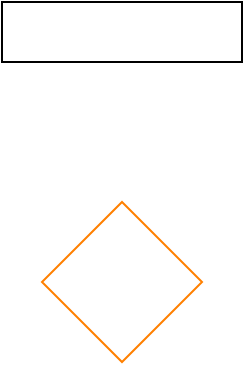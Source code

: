 <mxfile version="20.2.8" type="github">
  <diagram id="R2lEEEUBdFMjLlhIrx00" name="Page-1">
    <mxGraphModel dx="868" dy="442" grid="1" gridSize="10" guides="1" tooltips="1" connect="1" arrows="1" fold="1" page="1" pageScale="1" pageWidth="850" pageHeight="1100" math="0" shadow="0" extFonts="Permanent Marker^https://fonts.googleapis.com/css?family=Permanent+Marker">
      <root>
        <mxCell id="0" />
        <mxCell id="1" parent="0" />
        <mxCell id="EVQESKFxUAcKFlJ8_ymv-1" value="" style="rounded=0;whiteSpace=wrap;html=1;" vertex="1" parent="1">
          <mxGeometry x="40" y="160" width="120" height="30" as="geometry" />
        </mxCell>
        <mxCell id="EVQESKFxUAcKFlJ8_ymv-3" value="" style="rhombus;whiteSpace=wrap;html=1;strokeColor=#FF8000;" vertex="1" parent="1">
          <mxGeometry x="60" y="260" width="80" height="80" as="geometry" />
        </mxCell>
      </root>
    </mxGraphModel>
  </diagram>
</mxfile>
